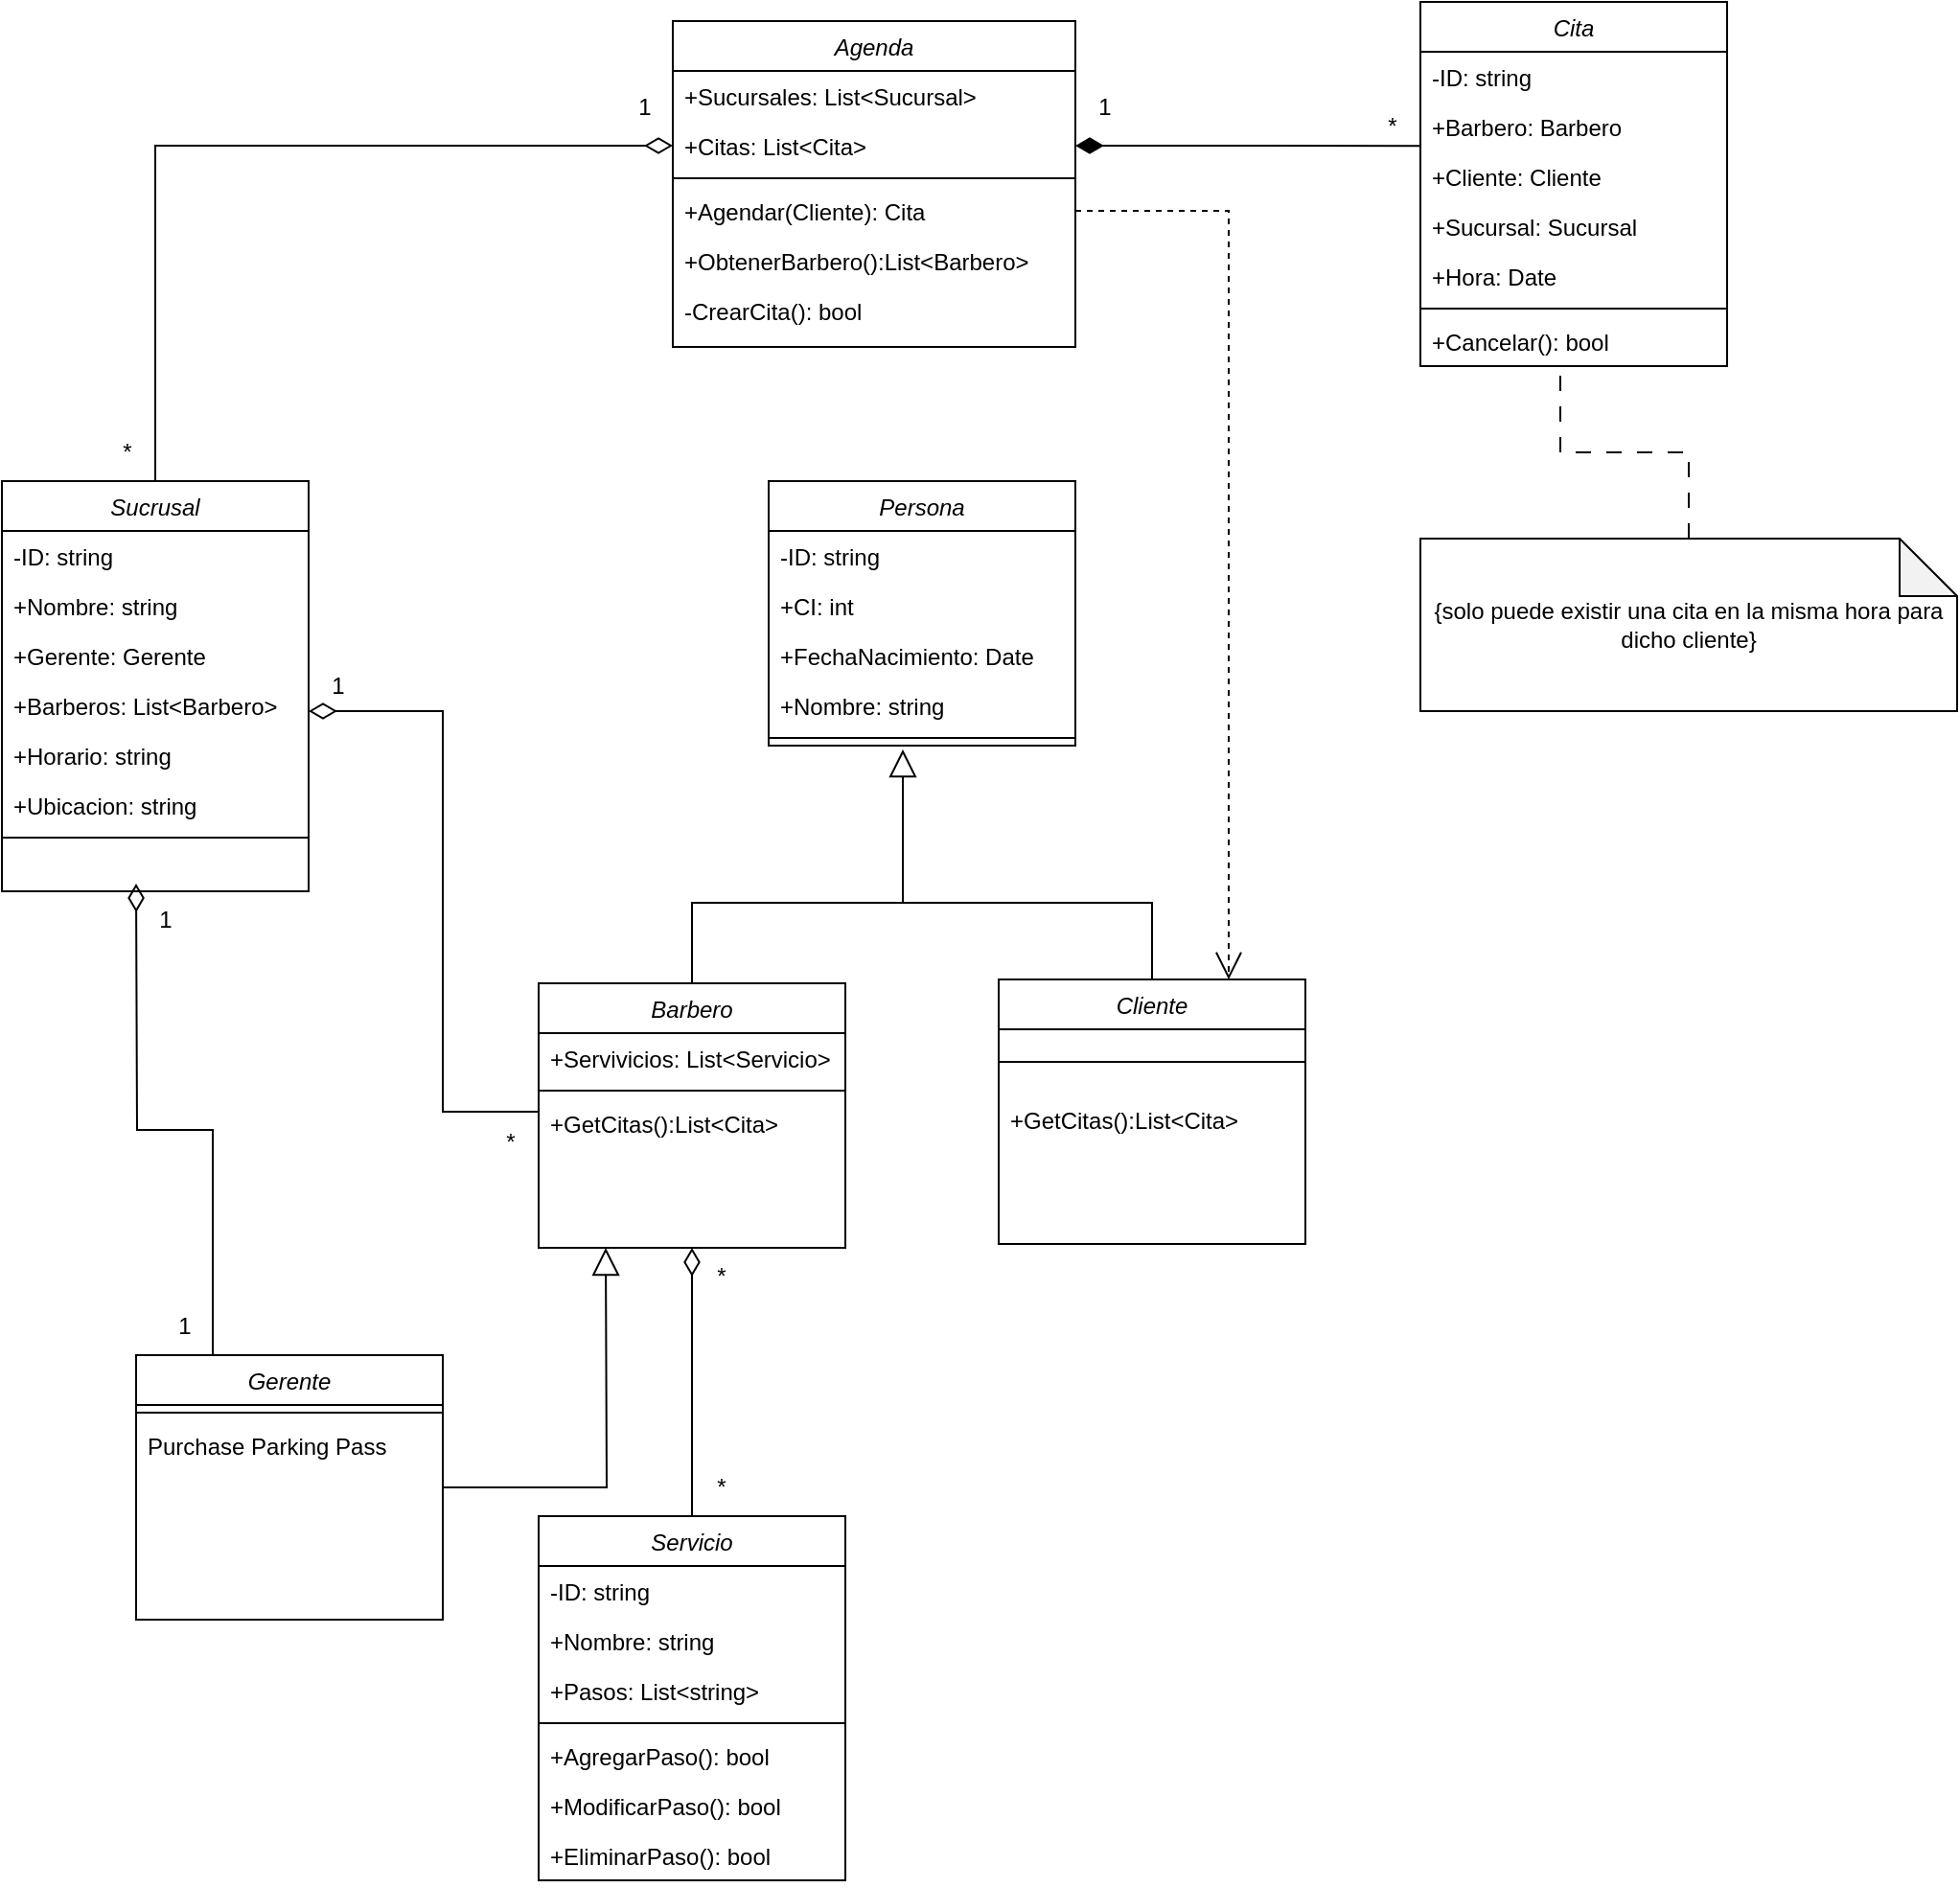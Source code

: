 <mxfile version="21.3.5" type="device">
  <diagram id="C5RBs43oDa-KdzZeNtuy" name="Page-1">
    <mxGraphModel dx="1600" dy="2060" grid="1" gridSize="10" guides="1" tooltips="1" connect="1" arrows="1" fold="1" page="1" pageScale="1" pageWidth="827" pageHeight="1169" math="0" shadow="0">
      <root>
        <mxCell id="WIyWlLk6GJQsqaUBKTNV-0" />
        <mxCell id="WIyWlLk6GJQsqaUBKTNV-1" parent="WIyWlLk6GJQsqaUBKTNV-0" />
        <mxCell id="n2bEisWJAyK7VBFkZ1bl-62" style="edgeStyle=orthogonalEdgeStyle;rounded=0;orthogonalLoop=1;jettySize=auto;html=1;entryX=0;entryY=0.5;entryDx=0;entryDy=0;endArrow=diamondThin;endFill=0;endSize=12;" edge="1" parent="WIyWlLk6GJQsqaUBKTNV-1" source="zkfFHV4jXpPFQw0GAbJ--0" target="n2bEisWJAyK7VBFkZ1bl-26">
          <mxGeometry relative="1" as="geometry" />
        </mxCell>
        <mxCell id="zkfFHV4jXpPFQw0GAbJ--0" value="Sucrusal" style="swimlane;fontStyle=2;align=center;verticalAlign=top;childLayout=stackLayout;horizontal=1;startSize=26;horizontalStack=0;resizeParent=1;resizeLast=0;collapsible=1;marginBottom=0;rounded=0;shadow=0;strokeWidth=1;" parent="WIyWlLk6GJQsqaUBKTNV-1" vertex="1">
          <mxGeometry x="160" y="-460" width="160" height="214" as="geometry">
            <mxRectangle x="230" y="140" width="160" height="26" as="alternateBounds" />
          </mxGeometry>
        </mxCell>
        <mxCell id="zkfFHV4jXpPFQw0GAbJ--1" value="-ID: string" style="text;align=left;verticalAlign=top;spacingLeft=4;spacingRight=4;overflow=hidden;rotatable=0;points=[[0,0.5],[1,0.5]];portConstraint=eastwest;" parent="zkfFHV4jXpPFQw0GAbJ--0" vertex="1">
          <mxGeometry y="26" width="160" height="26" as="geometry" />
        </mxCell>
        <mxCell id="zkfFHV4jXpPFQw0GAbJ--2" value="+Nombre: string" style="text;align=left;verticalAlign=top;spacingLeft=4;spacingRight=4;overflow=hidden;rotatable=0;points=[[0,0.5],[1,0.5]];portConstraint=eastwest;rounded=0;shadow=0;html=0;" parent="zkfFHV4jXpPFQw0GAbJ--0" vertex="1">
          <mxGeometry y="52" width="160" height="26" as="geometry" />
        </mxCell>
        <mxCell id="n2bEisWJAyK7VBFkZ1bl-88" value="+Gerente: Gerente" style="text;align=left;verticalAlign=top;spacingLeft=4;spacingRight=4;overflow=hidden;rotatable=0;points=[[0,0.5],[1,0.5]];portConstraint=eastwest;rounded=0;shadow=0;html=0;" vertex="1" parent="zkfFHV4jXpPFQw0GAbJ--0">
          <mxGeometry y="78" width="160" height="26" as="geometry" />
        </mxCell>
        <mxCell id="n2bEisWJAyK7VBFkZ1bl-90" value="+Barberos: List&lt;Barbero&gt;" style="text;align=left;verticalAlign=top;spacingLeft=4;spacingRight=4;overflow=hidden;rotatable=0;points=[[0,0.5],[1,0.5]];portConstraint=eastwest;rounded=0;shadow=0;html=0;" vertex="1" parent="zkfFHV4jXpPFQw0GAbJ--0">
          <mxGeometry y="104" width="160" height="26" as="geometry" />
        </mxCell>
        <mxCell id="zkfFHV4jXpPFQw0GAbJ--3" value="+Horario: string" style="text;align=left;verticalAlign=top;spacingLeft=4;spacingRight=4;overflow=hidden;rotatable=0;points=[[0,0.5],[1,0.5]];portConstraint=eastwest;rounded=0;shadow=0;html=0;" parent="zkfFHV4jXpPFQw0GAbJ--0" vertex="1">
          <mxGeometry y="130" width="160" height="26" as="geometry" />
        </mxCell>
        <mxCell id="n2bEisWJAyK7VBFkZ1bl-79" value="+Ubicacion: string" style="text;align=left;verticalAlign=top;spacingLeft=4;spacingRight=4;overflow=hidden;rotatable=0;points=[[0,0.5],[1,0.5]];portConstraint=eastwest;rounded=0;shadow=0;html=0;" vertex="1" parent="zkfFHV4jXpPFQw0GAbJ--0">
          <mxGeometry y="156" width="160" height="26" as="geometry" />
        </mxCell>
        <mxCell id="zkfFHV4jXpPFQw0GAbJ--4" value="" style="line;html=1;strokeWidth=1;align=left;verticalAlign=middle;spacingTop=-1;spacingLeft=3;spacingRight=3;rotatable=0;labelPosition=right;points=[];portConstraint=eastwest;" parent="zkfFHV4jXpPFQw0GAbJ--0" vertex="1">
          <mxGeometry y="182" width="160" height="8" as="geometry" />
        </mxCell>
        <mxCell id="n2bEisWJAyK7VBFkZ1bl-48" style="edgeStyle=orthogonalEdgeStyle;rounded=0;orthogonalLoop=1;jettySize=auto;html=1;endArrow=diamondThin;endFill=0;endSize=12;" edge="1" parent="WIyWlLk6GJQsqaUBKTNV-1" source="n2bEisWJAyK7VBFkZ1bl-0">
          <mxGeometry relative="1" as="geometry">
            <mxPoint x="320" y="-340" as="targetPoint" />
            <Array as="points">
              <mxPoint x="390" y="-131" />
              <mxPoint x="390" y="-340" />
            </Array>
          </mxGeometry>
        </mxCell>
        <mxCell id="n2bEisWJAyK7VBFkZ1bl-51" style="edgeStyle=orthogonalEdgeStyle;rounded=0;orthogonalLoop=1;jettySize=auto;html=1;endArrow=none;endFill=0;endSize=12;startArrow=diamondThin;startFill=0;startSize=12;" edge="1" parent="WIyWlLk6GJQsqaUBKTNV-1" source="n2bEisWJAyK7VBFkZ1bl-0" target="n2bEisWJAyK7VBFkZ1bl-18">
          <mxGeometry relative="1" as="geometry" />
        </mxCell>
        <mxCell id="n2bEisWJAyK7VBFkZ1bl-54" style="edgeStyle=orthogonalEdgeStyle;rounded=0;orthogonalLoop=1;jettySize=auto;html=1;exitX=0.5;exitY=0;exitDx=0;exitDy=0;endArrow=block;endFill=0;endSize=12;" edge="1" parent="WIyWlLk6GJQsqaUBKTNV-1" source="n2bEisWJAyK7VBFkZ1bl-0">
          <mxGeometry relative="1" as="geometry">
            <mxPoint x="630" y="-320" as="targetPoint" />
            <Array as="points">
              <mxPoint x="520" y="-240" />
              <mxPoint x="630" y="-240" />
            </Array>
          </mxGeometry>
        </mxCell>
        <mxCell id="n2bEisWJAyK7VBFkZ1bl-0" value="Barbero" style="swimlane;fontStyle=2;align=center;verticalAlign=top;childLayout=stackLayout;horizontal=1;startSize=26;horizontalStack=0;resizeParent=1;resizeLast=0;collapsible=1;marginBottom=0;rounded=0;shadow=0;strokeWidth=1;" vertex="1" parent="WIyWlLk6GJQsqaUBKTNV-1">
          <mxGeometry x="440" y="-198" width="160" height="138" as="geometry">
            <mxRectangle x="230" y="140" width="160" height="26" as="alternateBounds" />
          </mxGeometry>
        </mxCell>
        <mxCell id="n2bEisWJAyK7VBFkZ1bl-91" value="+Servivicios: List&lt;Servicio&gt;" style="text;align=left;verticalAlign=top;spacingLeft=4;spacingRight=4;overflow=hidden;rotatable=0;points=[[0,0.5],[1,0.5]];portConstraint=eastwest;" vertex="1" parent="n2bEisWJAyK7VBFkZ1bl-0">
          <mxGeometry y="26" width="160" height="26" as="geometry" />
        </mxCell>
        <mxCell id="n2bEisWJAyK7VBFkZ1bl-4" value="" style="line;html=1;strokeWidth=1;align=left;verticalAlign=middle;spacingTop=-1;spacingLeft=3;spacingRight=3;rotatable=0;labelPosition=right;points=[];portConstraint=eastwest;" vertex="1" parent="n2bEisWJAyK7VBFkZ1bl-0">
          <mxGeometry y="52" width="160" height="8" as="geometry" />
        </mxCell>
        <mxCell id="n2bEisWJAyK7VBFkZ1bl-5" value="+GetCitas():List&lt;Cita&gt;" style="text;align=left;verticalAlign=top;spacingLeft=4;spacingRight=4;overflow=hidden;rotatable=0;points=[[0,0.5],[1,0.5]];portConstraint=eastwest;" vertex="1" parent="n2bEisWJAyK7VBFkZ1bl-0">
          <mxGeometry y="60" width="160" height="26" as="geometry" />
        </mxCell>
        <mxCell id="n2bEisWJAyK7VBFkZ1bl-55" style="edgeStyle=orthogonalEdgeStyle;rounded=0;orthogonalLoop=1;jettySize=auto;html=1;endArrow=none;endFill=0;" edge="1" parent="WIyWlLk6GJQsqaUBKTNV-1" source="n2bEisWJAyK7VBFkZ1bl-12">
          <mxGeometry relative="1" as="geometry">
            <mxPoint x="630" y="-240" as="targetPoint" />
            <Array as="points">
              <mxPoint x="760" y="-240" />
            </Array>
          </mxGeometry>
        </mxCell>
        <mxCell id="n2bEisWJAyK7VBFkZ1bl-12" value="Cliente" style="swimlane;fontStyle=2;align=center;verticalAlign=top;childLayout=stackLayout;horizontal=1;startSize=26;horizontalStack=0;resizeParent=1;resizeLast=0;collapsible=1;marginBottom=0;rounded=0;shadow=0;strokeWidth=1;" vertex="1" parent="WIyWlLk6GJQsqaUBKTNV-1">
          <mxGeometry x="680" y="-200" width="160" height="138" as="geometry">
            <mxRectangle x="230" y="140" width="160" height="26" as="alternateBounds" />
          </mxGeometry>
        </mxCell>
        <mxCell id="n2bEisWJAyK7VBFkZ1bl-16" value="" style="line;html=1;strokeWidth=1;align=left;verticalAlign=middle;spacingTop=-1;spacingLeft=3;spacingRight=3;rotatable=0;labelPosition=right;points=[];portConstraint=eastwest;" vertex="1" parent="n2bEisWJAyK7VBFkZ1bl-12">
          <mxGeometry y="26" width="160" height="34" as="geometry" />
        </mxCell>
        <mxCell id="n2bEisWJAyK7VBFkZ1bl-81" value="+GetCitas():List&lt;Cita&gt;" style="text;align=left;verticalAlign=top;spacingLeft=4;spacingRight=4;overflow=hidden;rotatable=0;points=[[0,0.5],[1,0.5]];portConstraint=eastwest;" vertex="1" parent="n2bEisWJAyK7VBFkZ1bl-12">
          <mxGeometry y="60" width="160" height="26" as="geometry" />
        </mxCell>
        <mxCell id="n2bEisWJAyK7VBFkZ1bl-18" value="Servicio" style="swimlane;fontStyle=2;align=center;verticalAlign=top;childLayout=stackLayout;horizontal=1;startSize=26;horizontalStack=0;resizeParent=1;resizeLast=0;collapsible=1;marginBottom=0;rounded=0;shadow=0;strokeWidth=1;" vertex="1" parent="WIyWlLk6GJQsqaUBKTNV-1">
          <mxGeometry x="440" y="80" width="160" height="190" as="geometry">
            <mxRectangle x="230" y="140" width="160" height="26" as="alternateBounds" />
          </mxGeometry>
        </mxCell>
        <mxCell id="n2bEisWJAyK7VBFkZ1bl-19" value="-ID: string" style="text;align=left;verticalAlign=top;spacingLeft=4;spacingRight=4;overflow=hidden;rotatable=0;points=[[0,0.5],[1,0.5]];portConstraint=eastwest;" vertex="1" parent="n2bEisWJAyK7VBFkZ1bl-18">
          <mxGeometry y="26" width="160" height="26" as="geometry" />
        </mxCell>
        <mxCell id="n2bEisWJAyK7VBFkZ1bl-84" value="+Nombre: string" style="text;align=left;verticalAlign=top;spacingLeft=4;spacingRight=4;overflow=hidden;rotatable=0;points=[[0,0.5],[1,0.5]];portConstraint=eastwest;" vertex="1" parent="n2bEisWJAyK7VBFkZ1bl-18">
          <mxGeometry y="52" width="160" height="26" as="geometry" />
        </mxCell>
        <mxCell id="n2bEisWJAyK7VBFkZ1bl-20" value="+Pasos: List&lt;string&gt;" style="text;align=left;verticalAlign=top;spacingLeft=4;spacingRight=4;overflow=hidden;rotatable=0;points=[[0,0.5],[1,0.5]];portConstraint=eastwest;rounded=0;shadow=0;html=0;" vertex="1" parent="n2bEisWJAyK7VBFkZ1bl-18">
          <mxGeometry y="78" width="160" height="26" as="geometry" />
        </mxCell>
        <mxCell id="n2bEisWJAyK7VBFkZ1bl-22" value="" style="line;html=1;strokeWidth=1;align=left;verticalAlign=middle;spacingTop=-1;spacingLeft=3;spacingRight=3;rotatable=0;labelPosition=right;points=[];portConstraint=eastwest;" vertex="1" parent="n2bEisWJAyK7VBFkZ1bl-18">
          <mxGeometry y="104" width="160" height="8" as="geometry" />
        </mxCell>
        <mxCell id="n2bEisWJAyK7VBFkZ1bl-85" value="+AgregarPaso(): bool" style="text;align=left;verticalAlign=top;spacingLeft=4;spacingRight=4;overflow=hidden;rotatable=0;points=[[0,0.5],[1,0.5]];portConstraint=eastwest;rounded=0;shadow=0;html=0;" vertex="1" parent="n2bEisWJAyK7VBFkZ1bl-18">
          <mxGeometry y="112" width="160" height="26" as="geometry" />
        </mxCell>
        <mxCell id="n2bEisWJAyK7VBFkZ1bl-87" value="+ModificarPaso(): bool" style="text;align=left;verticalAlign=top;spacingLeft=4;spacingRight=4;overflow=hidden;rotatable=0;points=[[0,0.5],[1,0.5]];portConstraint=eastwest;rounded=0;shadow=0;html=0;" vertex="1" parent="n2bEisWJAyK7VBFkZ1bl-18">
          <mxGeometry y="138" width="160" height="26" as="geometry" />
        </mxCell>
        <mxCell id="n2bEisWJAyK7VBFkZ1bl-86" value="+EliminarPaso(): bool" style="text;align=left;verticalAlign=top;spacingLeft=4;spacingRight=4;overflow=hidden;rotatable=0;points=[[0,0.5],[1,0.5]];portConstraint=eastwest;rounded=0;shadow=0;html=0;" vertex="1" parent="n2bEisWJAyK7VBFkZ1bl-18">
          <mxGeometry y="164" width="160" height="26" as="geometry" />
        </mxCell>
        <mxCell id="n2bEisWJAyK7VBFkZ1bl-24" value="Agenda" style="swimlane;fontStyle=2;align=center;verticalAlign=top;childLayout=stackLayout;horizontal=1;startSize=26;horizontalStack=0;resizeParent=1;resizeLast=0;collapsible=1;marginBottom=0;rounded=0;shadow=0;strokeWidth=1;" vertex="1" parent="WIyWlLk6GJQsqaUBKTNV-1">
          <mxGeometry x="510" y="-700" width="210" height="170" as="geometry">
            <mxRectangle x="230" y="140" width="160" height="26" as="alternateBounds" />
          </mxGeometry>
        </mxCell>
        <mxCell id="n2bEisWJAyK7VBFkZ1bl-25" value="+Sucursales: List&lt;Sucursal&gt;" style="text;align=left;verticalAlign=top;spacingLeft=4;spacingRight=4;overflow=hidden;rotatable=0;points=[[0,0.5],[1,0.5]];portConstraint=eastwest;" vertex="1" parent="n2bEisWJAyK7VBFkZ1bl-24">
          <mxGeometry y="26" width="210" height="26" as="geometry" />
        </mxCell>
        <mxCell id="n2bEisWJAyK7VBFkZ1bl-26" value="+Citas: List&lt;Cita&gt;" style="text;align=left;verticalAlign=top;spacingLeft=4;spacingRight=4;overflow=hidden;rotatable=0;points=[[0,0.5],[1,0.5]];portConstraint=eastwest;rounded=0;shadow=0;html=0;" vertex="1" parent="n2bEisWJAyK7VBFkZ1bl-24">
          <mxGeometry y="52" width="210" height="26" as="geometry" />
        </mxCell>
        <mxCell id="n2bEisWJAyK7VBFkZ1bl-28" value="" style="line;html=1;strokeWidth=1;align=left;verticalAlign=middle;spacingTop=-1;spacingLeft=3;spacingRight=3;rotatable=0;labelPosition=right;points=[];portConstraint=eastwest;" vertex="1" parent="n2bEisWJAyK7VBFkZ1bl-24">
          <mxGeometry y="78" width="210" height="8" as="geometry" />
        </mxCell>
        <mxCell id="n2bEisWJAyK7VBFkZ1bl-29" value="+Agendar(Cliente): Cita" style="text;align=left;verticalAlign=top;spacingLeft=4;spacingRight=4;overflow=hidden;rotatable=0;points=[[0,0.5],[1,0.5]];portConstraint=eastwest;" vertex="1" parent="n2bEisWJAyK7VBFkZ1bl-24">
          <mxGeometry y="86" width="210" height="26" as="geometry" />
        </mxCell>
        <mxCell id="n2bEisWJAyK7VBFkZ1bl-98" value="+ObtenerBarbero():List&lt;Barbero&gt;" style="text;align=left;verticalAlign=top;spacingLeft=4;spacingRight=4;overflow=hidden;rotatable=0;points=[[0,0.5],[1,0.5]];portConstraint=eastwest;" vertex="1" parent="n2bEisWJAyK7VBFkZ1bl-24">
          <mxGeometry y="112" width="210" height="26" as="geometry" />
        </mxCell>
        <mxCell id="n2bEisWJAyK7VBFkZ1bl-97" value="-CrearCita(): bool" style="text;align=left;verticalAlign=top;spacingLeft=4;spacingRight=4;overflow=hidden;rotatable=0;points=[[0,0.5],[1,0.5]];portConstraint=eastwest;" vertex="1" parent="n2bEisWJAyK7VBFkZ1bl-24">
          <mxGeometry y="138" width="210" height="26" as="geometry" />
        </mxCell>
        <mxCell id="n2bEisWJAyK7VBFkZ1bl-75" style="edgeStyle=orthogonalEdgeStyle;rounded=0;orthogonalLoop=1;jettySize=auto;html=1;endArrow=block;endFill=0;endSize=12;" edge="1" parent="WIyWlLk6GJQsqaUBKTNV-1" source="n2bEisWJAyK7VBFkZ1bl-30">
          <mxGeometry relative="1" as="geometry">
            <mxPoint x="475" y="-60" as="targetPoint" />
          </mxGeometry>
        </mxCell>
        <mxCell id="n2bEisWJAyK7VBFkZ1bl-76" style="edgeStyle=orthogonalEdgeStyle;rounded=0;orthogonalLoop=1;jettySize=auto;html=1;exitX=0.25;exitY=0;exitDx=0;exitDy=0;endArrow=diamondThin;endFill=0;endSize=12;" edge="1" parent="WIyWlLk6GJQsqaUBKTNV-1" source="n2bEisWJAyK7VBFkZ1bl-30">
          <mxGeometry relative="1" as="geometry">
            <mxPoint x="230" y="-250" as="targetPoint" />
          </mxGeometry>
        </mxCell>
        <mxCell id="n2bEisWJAyK7VBFkZ1bl-30" value="Gerente" style="swimlane;fontStyle=2;align=center;verticalAlign=top;childLayout=stackLayout;horizontal=1;startSize=26;horizontalStack=0;resizeParent=1;resizeLast=0;collapsible=1;marginBottom=0;rounded=0;shadow=0;strokeWidth=1;" vertex="1" parent="WIyWlLk6GJQsqaUBKTNV-1">
          <mxGeometry x="230" y="-4" width="160" height="138" as="geometry">
            <mxRectangle x="230" y="140" width="160" height="26" as="alternateBounds" />
          </mxGeometry>
        </mxCell>
        <mxCell id="n2bEisWJAyK7VBFkZ1bl-34" value="" style="line;html=1;strokeWidth=1;align=left;verticalAlign=middle;spacingTop=-1;spacingLeft=3;spacingRight=3;rotatable=0;labelPosition=right;points=[];portConstraint=eastwest;" vertex="1" parent="n2bEisWJAyK7VBFkZ1bl-30">
          <mxGeometry y="26" width="160" height="8" as="geometry" />
        </mxCell>
        <mxCell id="n2bEisWJAyK7VBFkZ1bl-35" value="Purchase Parking Pass" style="text;align=left;verticalAlign=top;spacingLeft=4;spacingRight=4;overflow=hidden;rotatable=0;points=[[0,0.5],[1,0.5]];portConstraint=eastwest;" vertex="1" parent="n2bEisWJAyK7VBFkZ1bl-30">
          <mxGeometry y="34" width="160" height="26" as="geometry" />
        </mxCell>
        <mxCell id="n2bEisWJAyK7VBFkZ1bl-42" value="Persona" style="swimlane;fontStyle=2;align=center;verticalAlign=top;childLayout=stackLayout;horizontal=1;startSize=26;horizontalStack=0;resizeParent=1;resizeLast=0;collapsible=1;marginBottom=0;rounded=0;shadow=0;strokeWidth=1;" vertex="1" parent="WIyWlLk6GJQsqaUBKTNV-1">
          <mxGeometry x="560" y="-460" width="160" height="138" as="geometry">
            <mxRectangle x="230" y="140" width="160" height="26" as="alternateBounds" />
          </mxGeometry>
        </mxCell>
        <mxCell id="n2bEisWJAyK7VBFkZ1bl-43" value="-ID: string" style="text;align=left;verticalAlign=top;spacingLeft=4;spacingRight=4;overflow=hidden;rotatable=0;points=[[0,0.5],[1,0.5]];portConstraint=eastwest;" vertex="1" parent="n2bEisWJAyK7VBFkZ1bl-42">
          <mxGeometry y="26" width="160" height="26" as="geometry" />
        </mxCell>
        <mxCell id="n2bEisWJAyK7VBFkZ1bl-44" value="+CI: int" style="text;align=left;verticalAlign=top;spacingLeft=4;spacingRight=4;overflow=hidden;rotatable=0;points=[[0,0.5],[1,0.5]];portConstraint=eastwest;rounded=0;shadow=0;html=0;" vertex="1" parent="n2bEisWJAyK7VBFkZ1bl-42">
          <mxGeometry y="52" width="160" height="26" as="geometry" />
        </mxCell>
        <mxCell id="n2bEisWJAyK7VBFkZ1bl-83" value="+FechaNacimiento: Date" style="text;align=left;verticalAlign=top;spacingLeft=4;spacingRight=4;overflow=hidden;rotatable=0;points=[[0,0.5],[1,0.5]];portConstraint=eastwest;rounded=0;shadow=0;html=0;" vertex="1" parent="n2bEisWJAyK7VBFkZ1bl-42">
          <mxGeometry y="78" width="160" height="26" as="geometry" />
        </mxCell>
        <mxCell id="n2bEisWJAyK7VBFkZ1bl-45" value="+Nombre: string" style="text;align=left;verticalAlign=top;spacingLeft=4;spacingRight=4;overflow=hidden;rotatable=0;points=[[0,0.5],[1,0.5]];portConstraint=eastwest;rounded=0;shadow=0;html=0;" vertex="1" parent="n2bEisWJAyK7VBFkZ1bl-42">
          <mxGeometry y="104" width="160" height="26" as="geometry" />
        </mxCell>
        <mxCell id="n2bEisWJAyK7VBFkZ1bl-46" value="" style="line;html=1;strokeWidth=1;align=left;verticalAlign=middle;spacingTop=-1;spacingLeft=3;spacingRight=3;rotatable=0;labelPosition=right;points=[];portConstraint=eastwest;" vertex="1" parent="n2bEisWJAyK7VBFkZ1bl-42">
          <mxGeometry y="130" width="160" height="8" as="geometry" />
        </mxCell>
        <mxCell id="n2bEisWJAyK7VBFkZ1bl-49" value="1" style="text;html=1;align=center;verticalAlign=middle;resizable=0;points=[];autosize=1;strokeColor=none;fillColor=none;" vertex="1" parent="WIyWlLk6GJQsqaUBKTNV-1">
          <mxGeometry x="320" y="-368" width="30" height="30" as="geometry" />
        </mxCell>
        <mxCell id="n2bEisWJAyK7VBFkZ1bl-50" value="*" style="text;html=1;align=center;verticalAlign=middle;resizable=0;points=[];autosize=1;strokeColor=none;fillColor=none;" vertex="1" parent="WIyWlLk6GJQsqaUBKTNV-1">
          <mxGeometry x="410" y="-130" width="30" height="30" as="geometry" />
        </mxCell>
        <mxCell id="n2bEisWJAyK7VBFkZ1bl-52" value="*" style="text;html=1;align=center;verticalAlign=middle;resizable=0;points=[];autosize=1;strokeColor=none;fillColor=none;" vertex="1" parent="WIyWlLk6GJQsqaUBKTNV-1">
          <mxGeometry x="520" y="50" width="30" height="30" as="geometry" />
        </mxCell>
        <mxCell id="n2bEisWJAyK7VBFkZ1bl-53" value="*" style="text;html=1;align=center;verticalAlign=middle;resizable=0;points=[];autosize=1;strokeColor=none;fillColor=none;" vertex="1" parent="WIyWlLk6GJQsqaUBKTNV-1">
          <mxGeometry x="520" y="-60" width="30" height="30" as="geometry" />
        </mxCell>
        <mxCell id="n2bEisWJAyK7VBFkZ1bl-56" value="Cita" style="swimlane;fontStyle=2;align=center;verticalAlign=top;childLayout=stackLayout;horizontal=1;startSize=26;horizontalStack=0;resizeParent=1;resizeLast=0;collapsible=1;marginBottom=0;rounded=0;shadow=0;strokeWidth=1;" vertex="1" parent="WIyWlLk6GJQsqaUBKTNV-1">
          <mxGeometry x="900" y="-710" width="160" height="190" as="geometry">
            <mxRectangle x="230" y="140" width="160" height="26" as="alternateBounds" />
          </mxGeometry>
        </mxCell>
        <mxCell id="n2bEisWJAyK7VBFkZ1bl-95" value="-ID: string" style="text;align=left;verticalAlign=top;spacingLeft=4;spacingRight=4;overflow=hidden;rotatable=0;points=[[0,0.5],[1,0.5]];portConstraint=eastwest;rounded=0;shadow=0;html=0;" vertex="1" parent="n2bEisWJAyK7VBFkZ1bl-56">
          <mxGeometry y="26" width="160" height="26" as="geometry" />
        </mxCell>
        <mxCell id="n2bEisWJAyK7VBFkZ1bl-58" value="+Barbero: Barbero" style="text;align=left;verticalAlign=top;spacingLeft=4;spacingRight=4;overflow=hidden;rotatable=0;points=[[0,0.5],[1,0.5]];portConstraint=eastwest;rounded=0;shadow=0;html=0;" vertex="1" parent="n2bEisWJAyK7VBFkZ1bl-56">
          <mxGeometry y="52" width="160" height="26" as="geometry" />
        </mxCell>
        <mxCell id="n2bEisWJAyK7VBFkZ1bl-92" value="+Cliente: Cliente" style="text;align=left;verticalAlign=top;spacingLeft=4;spacingRight=4;overflow=hidden;rotatable=0;points=[[0,0.5],[1,0.5]];portConstraint=eastwest;rounded=0;shadow=0;html=0;" vertex="1" parent="n2bEisWJAyK7VBFkZ1bl-56">
          <mxGeometry y="78" width="160" height="26" as="geometry" />
        </mxCell>
        <mxCell id="n2bEisWJAyK7VBFkZ1bl-59" value="+Sucursal: Sucursal" style="text;align=left;verticalAlign=top;spacingLeft=4;spacingRight=4;overflow=hidden;rotatable=0;points=[[0,0.5],[1,0.5]];portConstraint=eastwest;rounded=0;shadow=0;html=0;" vertex="1" parent="n2bEisWJAyK7VBFkZ1bl-56">
          <mxGeometry y="104" width="160" height="26" as="geometry" />
        </mxCell>
        <mxCell id="n2bEisWJAyK7VBFkZ1bl-93" value="+Hora: Date" style="text;align=left;verticalAlign=top;spacingLeft=4;spacingRight=4;overflow=hidden;rotatable=0;points=[[0,0.5],[1,0.5]];portConstraint=eastwest;" vertex="1" parent="n2bEisWJAyK7VBFkZ1bl-56">
          <mxGeometry y="130" width="160" height="26" as="geometry" />
        </mxCell>
        <mxCell id="n2bEisWJAyK7VBFkZ1bl-60" value="" style="line;html=1;strokeWidth=1;align=left;verticalAlign=middle;spacingTop=-1;spacingLeft=3;spacingRight=3;rotatable=0;labelPosition=right;points=[];portConstraint=eastwest;" vertex="1" parent="n2bEisWJAyK7VBFkZ1bl-56">
          <mxGeometry y="156" width="160" height="8" as="geometry" />
        </mxCell>
        <mxCell id="n2bEisWJAyK7VBFkZ1bl-61" value="+Cancelar(): bool" style="text;align=left;verticalAlign=top;spacingLeft=4;spacingRight=4;overflow=hidden;rotatable=0;points=[[0,0.5],[1,0.5]];portConstraint=eastwest;" vertex="1" parent="n2bEisWJAyK7VBFkZ1bl-56">
          <mxGeometry y="164" width="160" height="26" as="geometry" />
        </mxCell>
        <mxCell id="n2bEisWJAyK7VBFkZ1bl-64" value="1" style="text;html=1;align=center;verticalAlign=middle;resizable=0;points=[];autosize=1;strokeColor=none;fillColor=none;" vertex="1" parent="WIyWlLk6GJQsqaUBKTNV-1">
          <mxGeometry x="480" y="-670" width="30" height="30" as="geometry" />
        </mxCell>
        <mxCell id="n2bEisWJAyK7VBFkZ1bl-65" value="*" style="text;html=1;align=center;verticalAlign=middle;resizable=0;points=[];autosize=1;strokeColor=none;fillColor=none;" vertex="1" parent="WIyWlLk6GJQsqaUBKTNV-1">
          <mxGeometry x="210" y="-490" width="30" height="30" as="geometry" />
        </mxCell>
        <mxCell id="n2bEisWJAyK7VBFkZ1bl-71" style="edgeStyle=orthogonalEdgeStyle;rounded=0;orthogonalLoop=1;jettySize=auto;html=1;entryX=0.75;entryY=0;entryDx=0;entryDy=0;endArrow=open;endFill=0;endSize=12;dashed=1;" edge="1" parent="WIyWlLk6GJQsqaUBKTNV-1" source="n2bEisWJAyK7VBFkZ1bl-29" target="n2bEisWJAyK7VBFkZ1bl-12">
          <mxGeometry relative="1" as="geometry" />
        </mxCell>
        <mxCell id="n2bEisWJAyK7VBFkZ1bl-72" style="edgeStyle=orthogonalEdgeStyle;rounded=0;orthogonalLoop=1;jettySize=auto;html=1;entryX=-0.001;entryY=0.891;entryDx=0;entryDy=0;entryPerimeter=0;endArrow=none;endFill=0;startArrow=diamondThin;startFill=1;startSize=12;" edge="1" parent="WIyWlLk6GJQsqaUBKTNV-1" source="n2bEisWJAyK7VBFkZ1bl-26" target="n2bEisWJAyK7VBFkZ1bl-58">
          <mxGeometry relative="1" as="geometry">
            <Array as="points" />
          </mxGeometry>
        </mxCell>
        <mxCell id="n2bEisWJAyK7VBFkZ1bl-73" value="1" style="text;html=1;align=center;verticalAlign=middle;resizable=0;points=[];autosize=1;strokeColor=none;fillColor=none;" vertex="1" parent="WIyWlLk6GJQsqaUBKTNV-1">
          <mxGeometry x="720" y="-670" width="30" height="30" as="geometry" />
        </mxCell>
        <mxCell id="n2bEisWJAyK7VBFkZ1bl-74" value="*" style="text;html=1;align=center;verticalAlign=middle;resizable=0;points=[];autosize=1;strokeColor=none;fillColor=none;" vertex="1" parent="WIyWlLk6GJQsqaUBKTNV-1">
          <mxGeometry x="870" y="-660" width="30" height="30" as="geometry" />
        </mxCell>
        <mxCell id="n2bEisWJAyK7VBFkZ1bl-77" value="1" style="text;html=1;align=center;verticalAlign=middle;resizable=0;points=[];autosize=1;strokeColor=none;fillColor=none;" vertex="1" parent="WIyWlLk6GJQsqaUBKTNV-1">
          <mxGeometry x="230" y="-246" width="30" height="30" as="geometry" />
        </mxCell>
        <mxCell id="n2bEisWJAyK7VBFkZ1bl-78" value="1" style="text;html=1;align=center;verticalAlign=middle;resizable=0;points=[];autosize=1;strokeColor=none;fillColor=none;" vertex="1" parent="WIyWlLk6GJQsqaUBKTNV-1">
          <mxGeometry x="240" y="-34" width="30" height="30" as="geometry" />
        </mxCell>
        <mxCell id="n2bEisWJAyK7VBFkZ1bl-96" style="edgeStyle=orthogonalEdgeStyle;rounded=0;orthogonalLoop=1;jettySize=auto;html=1;entryX=0.456;entryY=1.038;entryDx=0;entryDy=0;entryPerimeter=0;endArrow=none;endFill=0;dashed=1;dashPattern=8 8;" edge="1" parent="WIyWlLk6GJQsqaUBKTNV-1" source="n2bEisWJAyK7VBFkZ1bl-94" target="n2bEisWJAyK7VBFkZ1bl-61">
          <mxGeometry relative="1" as="geometry" />
        </mxCell>
        <mxCell id="n2bEisWJAyK7VBFkZ1bl-94" value="{solo puede existir una cita en la misma hora para dicho cliente}" style="shape=note;whiteSpace=wrap;html=1;backgroundOutline=1;darkOpacity=0.05;" vertex="1" parent="WIyWlLk6GJQsqaUBKTNV-1">
          <mxGeometry x="900" y="-430" width="280" height="90" as="geometry" />
        </mxCell>
      </root>
    </mxGraphModel>
  </diagram>
</mxfile>
